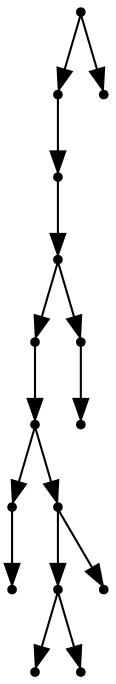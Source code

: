 digraph {
  15 [shape=point];
  13 [shape=point];
  12 [shape=point];
  11 [shape=point];
  8 [shape=point];
  7 [shape=point];
  1 [shape=point];
  0 [shape=point];
  6 [shape=point];
  4 [shape=point];
  2 [shape=point];
  3 [shape=point];
  5 [shape=point];
  10 [shape=point];
  9 [shape=point];
  14 [shape=point];
15 -> 13;
13 -> 12;
12 -> 11;
11 -> 8;
8 -> 7;
7 -> 1;
1 -> 0;
7 -> 6;
6 -> 4;
4 -> 2;
4 -> 3;
6 -> 5;
11 -> 10;
10 -> 9;
15 -> 14;
}
